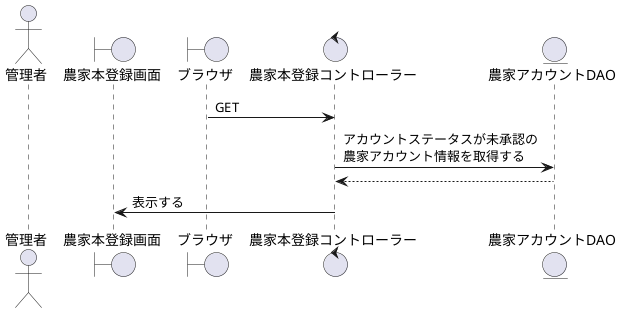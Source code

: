 @startuml 農家本登録画面を表示

actor    "管理者" as act
boundary "農家本登録画面" as Farmer_s
boundary "ブラウザ" as brz
control  "農家本登録コントローラー" as Farmer_c
entity   "農家アカウントDAO" as account_DAO

'-------------------------------------------------------------------------------------------

brz -> Farmer_c : GET
Farmer_c -> account_DAO : アカウントステータスが未承認の\n農家アカウント情報を取得する
Farmer_c <-- account_DAO
Farmer_s <- Farmer_c : 表示する